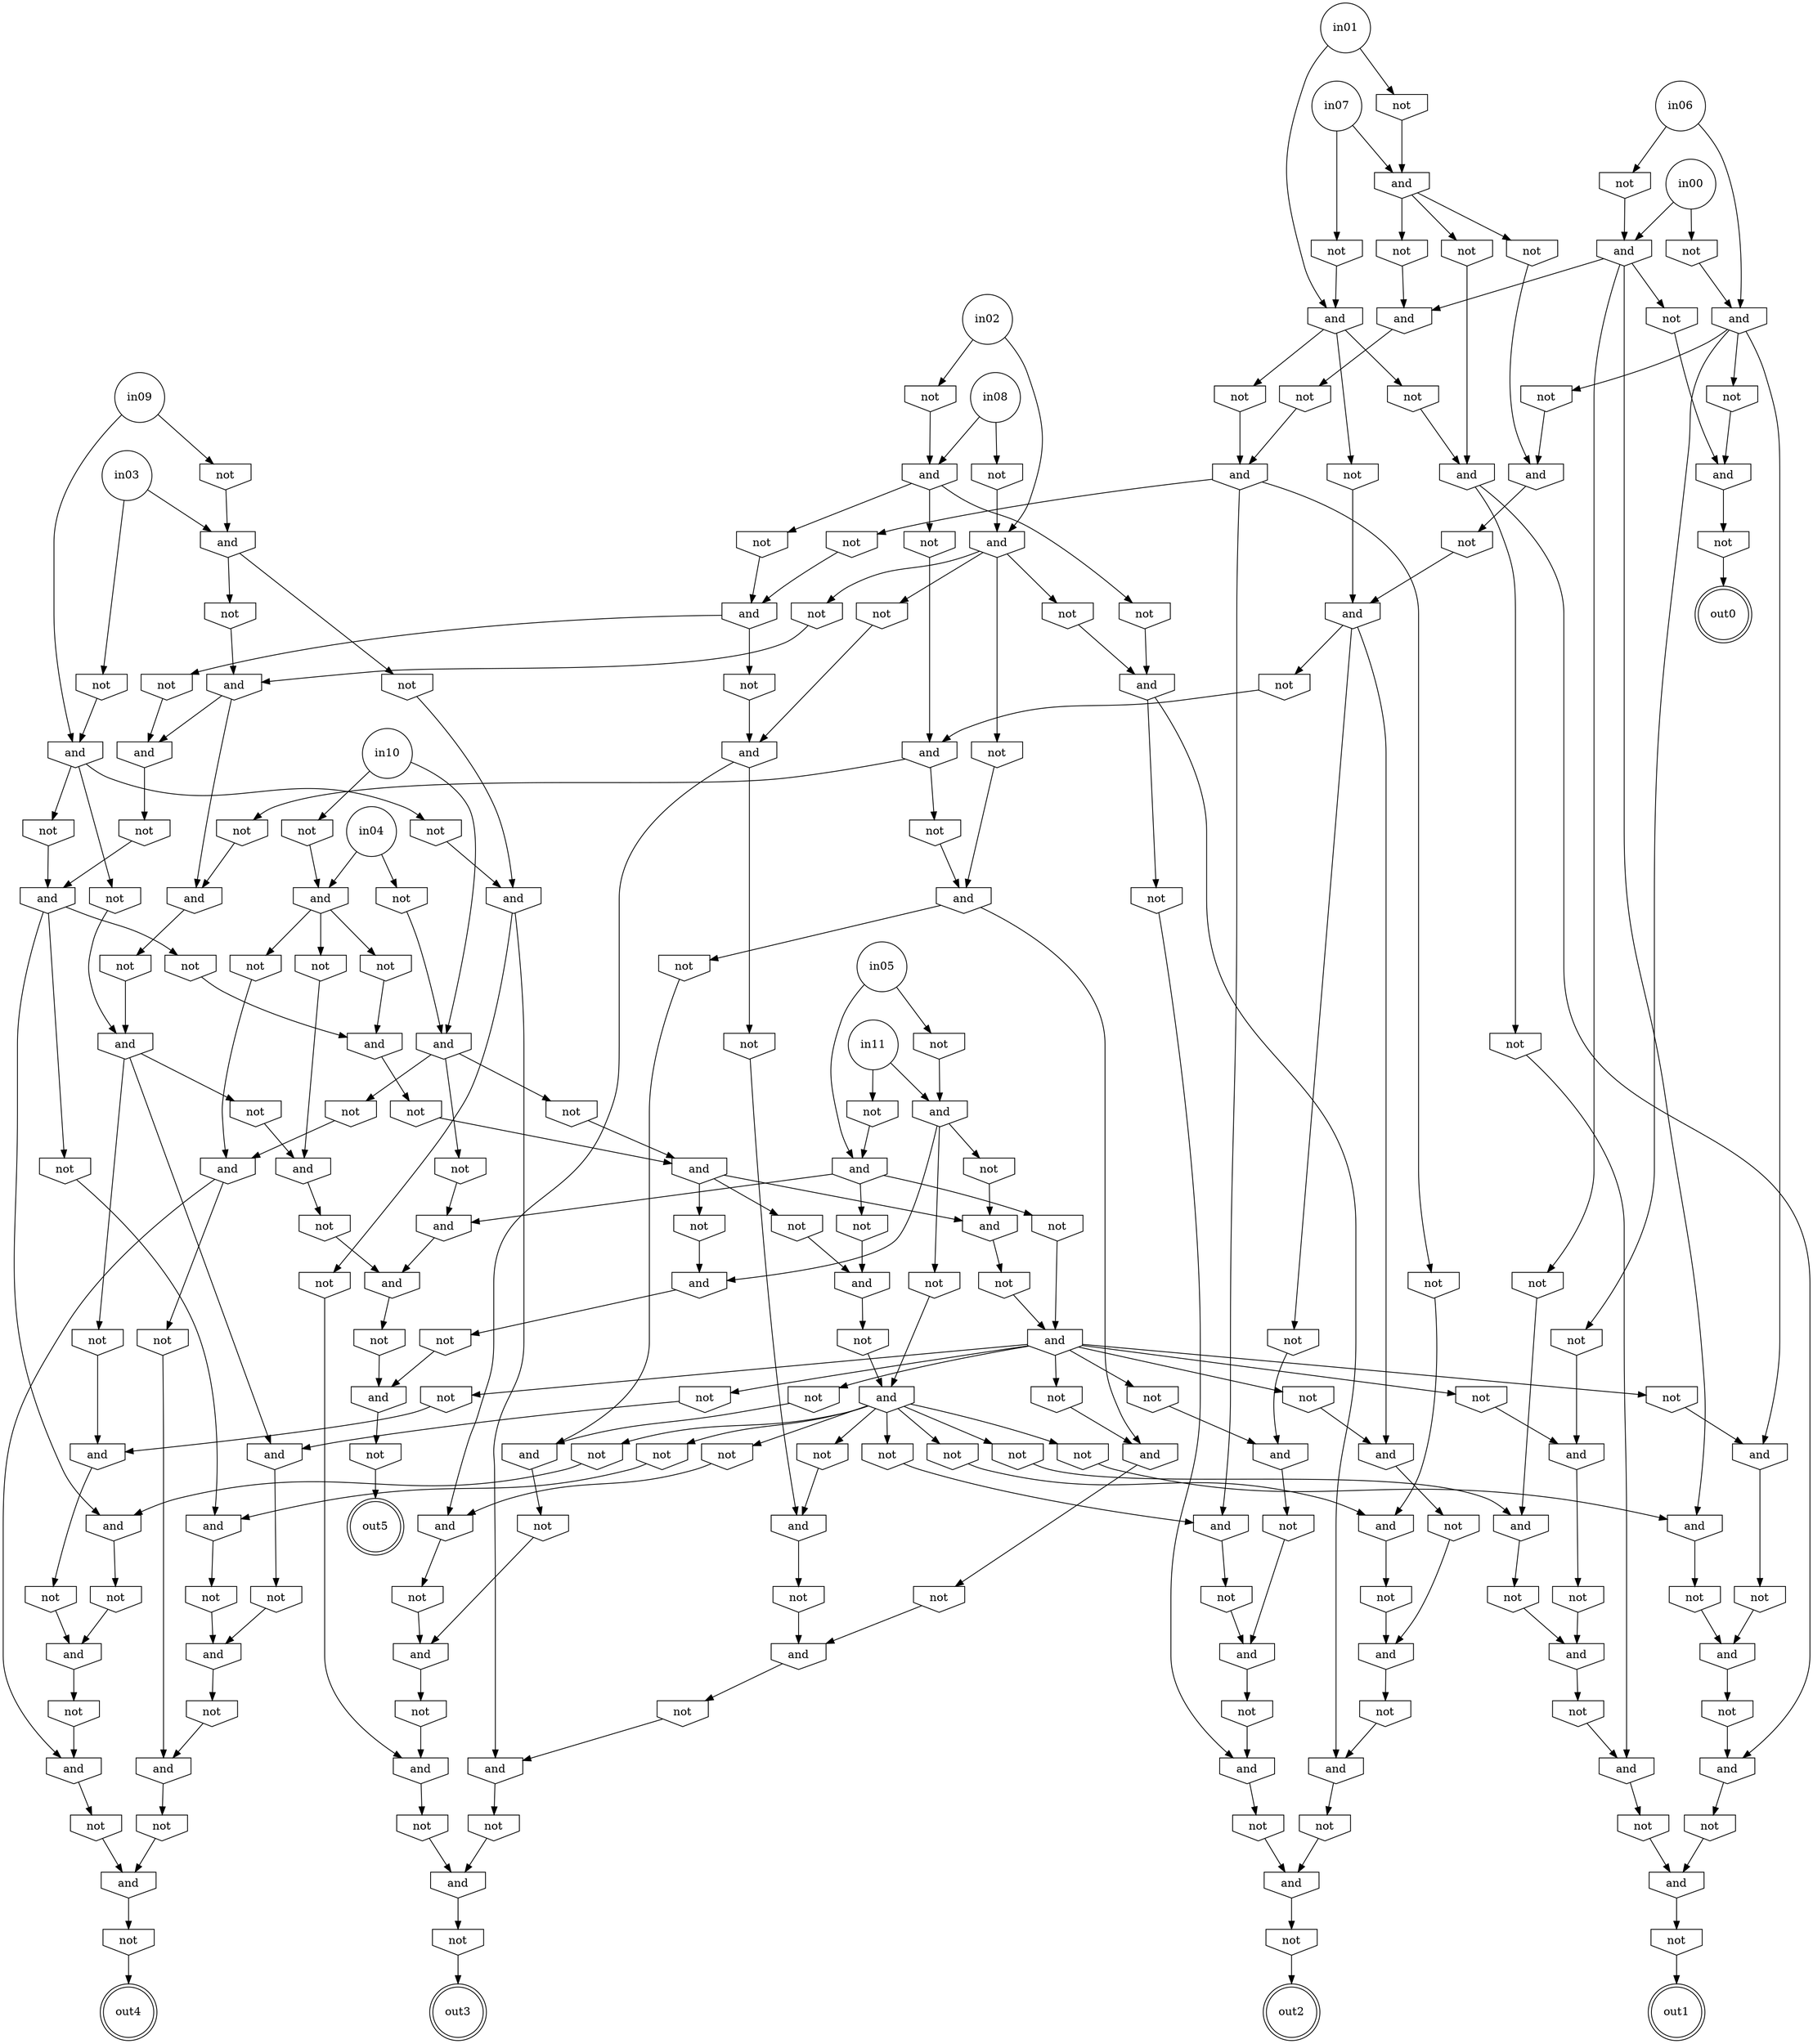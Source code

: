 strict digraph "" {
	node [label="\N"];
	in11	[label=in11,
		shape=circle];
	g18	[label=and,
		shape=invhouse];
	in11 -> g18;
	g0	[label=not,
		shape=invhouse];
	in11 -> g0;
	in10	[label=in10,
		shape=circle];
	g1	[label=not,
		shape=invhouse];
	in10 -> g1;
	g19	[label=and,
		shape=invhouse];
	in10 -> g19;
	in09	[label=in09,
		shape=circle];
	g2	[label=not,
		shape=invhouse];
	in09 -> g2;
	g20	[label=and,
		shape=invhouse];
	in09 -> g20;
	in08	[label=in08,
		shape=circle];
	g3	[label=not,
		shape=invhouse];
	in08 -> g3;
	g21	[label=and,
		shape=invhouse];
	in08 -> g21;
	in07	[label=in07,
		shape=circle];
	g4	[label=not,
		shape=invhouse];
	in07 -> g4;
	g22	[label=and,
		shape=invhouse];
	in07 -> g22;
	in06	[label=in06,
		shape=circle];
	g23	[label=and,
		shape=invhouse];
	in06 -> g23;
	g5	[label=not,
		shape=invhouse];
	in06 -> g5;
	in05	[label=in05,
		shape=circle];
	g12	[label=and,
		shape=invhouse];
	in05 -> g12;
	g6	[label=not,
		shape=invhouse];
	in05 -> g6;
	in04	[label=in04,
		shape=circle];
	g13	[label=and,
		shape=invhouse];
	in04 -> g13;
	g7	[label=not,
		shape=invhouse];
	in04 -> g7;
	in03	[label=in03,
		shape=circle];
	g14	[label=and,
		shape=invhouse];
	in03 -> g14;
	g8	[label=not,
		shape=invhouse];
	in03 -> g8;
	in02	[label=in02,
		shape=circle];
	g15	[label=and,
		shape=invhouse];
	in02 -> g15;
	g9	[label=not,
		shape=invhouse];
	in02 -> g9;
	in01	[label=in01,
		shape=circle];
	g16	[label=and,
		shape=invhouse];
	in01 -> g16;
	g10	[label=not,
		shape=invhouse];
	in01 -> g10;
	in00	[label=in00,
		shape=circle];
	g17	[label=and,
		shape=invhouse];
	in00 -> g17;
	g11	[label=not,
		shape=invhouse];
	in00 -> g11;
	g137	[label=and,
		shape=invhouse];
	g153	[label=not,
		shape=invhouse];
	g137 -> g153;
	g138	[label=and,
		shape=invhouse];
	g154	[label=not,
		shape=invhouse];
	g138 -> g154;
	g140	[label=and,
		shape=invhouse];
	g156	[label=not,
		shape=invhouse];
	g140 -> g156;
	g143	[label=and,
		shape=invhouse];
	g159	[label=not,
		shape=invhouse];
	g143 -> g159;
	g145	[label=and,
		shape=invhouse];
	g161	[label=not,
		shape=invhouse];
	g145 -> g161;
	g147	[label=and,
		shape=invhouse];
	g163	[label=not,
		shape=invhouse];
	g147 -> g163;
	g148	[label=and,
		shape=invhouse];
	g164	[label=not,
		shape=invhouse];
	g148 -> g164;
	g151	[label=not,
		shape=invhouse];
	g167	[label=and,
		shape=invhouse];
	g151 -> g167;
	g169	[label=and,
		shape=invhouse];
	g153 -> g169;
	g170	[label=and,
		shape=invhouse];
	g154 -> g170;
	g172	[label=and,
		shape=invhouse];
	g156 -> g172;
	g158	[label=not,
		shape=invhouse];
	g166	[label=and,
		shape=invhouse];
	g158 -> g166;
	g149	[label=and,
		shape=invhouse];
	g165	[label=not,
		shape=invhouse];
	g149 -> g165;
	g150	[label=not,
		shape=invhouse];
	g150 -> g166;
	g152	[label=not,
		shape=invhouse];
	g168	[label=and,
		shape=invhouse];
	g152 -> g168;
	g155	[label=not,
		shape=invhouse];
	g171	[label=and,
		shape=invhouse];
	g155 -> g171;
	g157	[label=not,
		shape=invhouse];
	g173	[label=and,
		shape=invhouse];
	g157 -> g173;
	g159 -> g167;
	g136	[label=and,
		shape=invhouse];
	g136 -> g152;
	g139	[label=and,
		shape=invhouse];
	g139 -> g155;
	g141	[label=and,
		shape=invhouse];
	g141 -> g157;
	g142	[label=and,
		shape=invhouse];
	g142 -> g158;
	g144	[label=and,
		shape=invhouse];
	g160	[label=not,
		shape=invhouse];
	g144 -> g160;
	g146	[label=and,
		shape=invhouse];
	g162	[label=not,
		shape=invhouse];
	g146 -> g162;
	g117	[label=not,
		shape=invhouse];
	g134	[label=and,
		shape=invhouse];
	g117 -> g134;
	g118	[label=not,
		shape=invhouse];
	g135	[label=and,
		shape=invhouse];
	g118 -> g135;
	g107	[label=and,
		shape=invhouse];
	g111	[label=not,
		shape=invhouse];
	g107 -> g111;
	g108	[label=not,
		shape=invhouse];
	g115	[label=and,
		shape=invhouse];
	g108 -> g115;
	g109	[label=and,
		shape=invhouse];
	g112	[label=not,
		shape=invhouse];
	g109 -> g112;
	g102	[label=not,
		shape=invhouse];
	g104	[label=and,
		shape=invhouse];
	g102 -> g104;
	g103	[label=and,
		shape=invhouse];
	g103 -> g107;
	g105	[label=not,
		shape=invhouse];
	g103 -> g105;
	g106	[label=not,
		shape=invhouse];
	g103 -> g106;
	g98	[label=not,
		shape=invhouse];
	g98 -> g135;
	g99	[label=and,
		shape=invhouse];
	g101	[label=not,
		shape=invhouse];
	g99 -> g101;
	g100	[label=and,
		shape=invhouse];
	g100 -> g102;
	g101 -> g103;
	g124	[label=not,
		shape=invhouse];
	g124 -> g141;
	g125	[label=not,
		shape=invhouse];
	out5	[label=out5,
		shape=doublecircle];
	g125 -> out5;
	g126	[label=not,
		shape=invhouse];
	g126 -> g142;
	g133	[label=not,
		shape=invhouse];
	g133 -> g149;
	g135 -> g151;
	g114	[label=and,
		shape=invhouse];
	g114 -> g117;
	g114 -> g118;
	g114 -> g124;
	g121	[label=not,
		shape=invhouse];
	g114 -> g121;
	g122	[label=not,
		shape=invhouse];
	g114 -> g122;
	g123	[label=not,
		shape=invhouse];
	g114 -> g123;
	g120	[label=not,
		shape=invhouse];
	g114 -> g120;
	g119	[label=not,
		shape=invhouse];
	g114 -> g119;
	g115 -> g125;
	g110	[label=and,
		shape=invhouse];
	g113	[label=not,
		shape=invhouse];
	g110 -> g113;
	g111 -> g114;
	g112 -> g115;
	g104 -> g108;
	g105 -> g109;
	g106 -> g110;
	g93	[label=and,
		shape=invhouse];
	g93 -> g143;
	g95	[label=not,
		shape=invhouse];
	g93 -> g95;
	g96	[label=not,
		shape=invhouse];
	g93 -> g96;
	g94	[label=and,
		shape=invhouse];
	g94 -> g98;
	g94 -> g134;
	g97	[label=not,
		shape=invhouse];
	g94 -> g97;
	g95 -> g142;
	g121 -> g138;
	g122 -> g139;
	g123 -> g140;
	g128	[label=not,
		shape=invhouse];
	g128 -> g144;
	g130	[label=not,
		shape=invhouse];
	g130 -> g146;
	g131	[label=not,
		shape=invhouse];
	g131 -> g147;
	g203	[label=not,
		shape=invhouse];
	out3	[label=out3,
		shape=doublecircle];
	g203 -> out3;
	g116	[label=and,
		shape=invhouse];
	g116 -> g126;
	g116 -> g133;
	g116 -> g128;
	g116 -> g130;
	g116 -> g131;
	g127	[label=not,
		shape=invhouse];
	g116 -> g127;
	g129	[label=not,
		shape=invhouse];
	g116 -> g129;
	g132	[label=not,
		shape=invhouse];
	g116 -> g132;
	g177	[label=not,
		shape=invhouse];
	g169 -> g177;
	g179	[label=not,
		shape=invhouse];
	g187	[label=and,
		shape=invhouse];
	g179 -> g187;
	g188	[label=and,
		shape=invhouse];
	g196	[label=not,
		shape=invhouse];
	g188 -> g196;
	g134 -> g150;
	g204	[label=not,
		shape=invhouse];
	out2	[label=out2,
		shape=doublecircle];
	g204 -> out2;
	g195	[label=not,
		shape=invhouse];
	g187 -> g195;
	g205	[label=not,
		shape=invhouse];
	out1	[label=out1,
		shape=doublecircle];
	g205 -> out1;
	g18 -> g109;
	g40	[label=not,
		shape=invhouse];
	g18 -> g40;
	g41	[label=not,
		shape=invhouse];
	g18 -> g41;
	g36	[label=not,
		shape=invhouse];
	g73	[label=and,
		shape=invhouse];
	g36 -> g73;
	g51	[label=not,
		shape=invhouse];
	g64	[label=and,
		shape=invhouse];
	g51 -> g64;
	g92	[label=not,
		shape=invhouse];
	g92 -> g137;
	g120 -> g137;
	g49	[label=not,
		shape=invhouse];
	g61	[label=and,
		shape=invhouse];
	g49 -> g61;
	g127 -> g143;
	g202	[label=not,
		shape=invhouse];
	out4	[label=out4,
		shape=doublecircle];
	g202 -> out4;
	g186	[label=and,
		shape=invhouse];
	g194	[label=not,
		shape=invhouse];
	g186 -> g194;
	out0	[label=out0,
		shape=doublecircle];
	g89	[label=not,
		shape=invhouse];
	g89 -> g144;
	g91	[label=not,
		shape=invhouse];
	g91 -> g94;
	g46	[label=not,
		shape=invhouse];
	g60	[label=and,
		shape=invhouse];
	g46 -> g60;
	g48	[label=not,
		shape=invhouse];
	g80	[label=and,
		shape=invhouse];
	g48 -> g80;
	g201	[label=and,
		shape=invhouse];
	g201 -> g205;
	g185	[label=and,
		shape=invhouse];
	g177 -> g185;
	g87	[label=and,
		shape=invhouse];
	g87 -> g91;
	g88	[label=and,
		shape=invhouse];
	g88 -> g136;
	g88 -> g92;
	g30	[label=not,
		shape=invhouse];
	g57	[label=and,
		shape=invhouse];
	g30 -> g57;
	g31	[label=not,
		shape=invhouse];
	g31 -> g88;
	g178	[label=not,
		shape=invhouse];
	g178 -> g186;
	g97 -> g100;
	g96 -> g99;
	g176	[label=not,
		shape=invhouse];
	g184	[label=and,
		shape=invhouse];
	g176 -> g184;
	g33	[label=not,
		shape=invhouse];
	g33 -> g61;
	g86	[label=and,
		shape=invhouse];
	g90	[label=not,
		shape=invhouse];
	g86 -> g90;
	g16 -> g36;
	g35	[label=not,
		shape=invhouse];
	g16 -> g35;
	g37	[label=not,
		shape=invhouse];
	g16 -> g37;
	g29	[label=not,
		shape=invhouse];
	g29 -> g60;
	g200	[label=and,
		shape=invhouse];
	g200 -> g204;
	g168 -> g176;
	g83	[label=not,
		shape=invhouse];
	g83 -> g87;
	g85	[label=and,
		shape=invhouse];
	g85 -> g145;
	g85 -> g89;
	g28	[label=not,
		shape=invhouse];
	g13 -> g28;
	g27	[label=not,
		shape=invhouse];
	g13 -> g27;
	g26	[label=not,
		shape=invhouse];
	g13 -> g26;
	g15 -> g31;
	g15 -> g33;
	g34	[label=not,
		shape=invhouse];
	g15 -> g34;
	g32	[label=not,
		shape=invhouse];
	g15 -> g32;
	g199	[label=and,
		shape=invhouse];
	g199 -> g203;
	g161 -> g169;
	g82	[label=not,
		shape=invhouse];
	g82 -> g86;
	g3 -> g15;
	g198	[label=and,
		shape=invhouse];
	g198 -> g202;
	g2 -> g14;
	g79	[label=and,
		shape=invhouse];
	g79 -> g82;
	g81	[label=not,
		shape=invhouse];
	g79 -> g81;
	g80 -> g83;
	g84	[label=not,
		shape=invhouse];
	g80 -> g84;
	g81 -> g85;
	g1 -> g13;
	g113 -> g116;
	g195 -> g200;
	g78	[label=not,
		shape=invhouse];
	g78 -> g139;
	g4 -> g16;
	g68	[label=not,
		shape=invhouse];
	g68 -> g187;
	g197	[label=not,
		shape=invhouse];
	g197 -> g201;
	g160 -> g168;
	g194 -> g200;
	g70	[label=not,
		shape=invhouse];
	g189	[label=and,
		shape=invhouse];
	g70 -> g189;
	g71	[label=not,
		shape=invhouse];
	g74	[label=and,
		shape=invhouse];
	g71 -> g74;
	g72	[label=not,
		shape=invhouse];
	g72 -> out0;
	g73 -> g147;
	g75	[label=not,
		shape=invhouse];
	g73 -> g75;
	g76	[label=not,
		shape=invhouse];
	g73 -> g76;
	g74 -> g138;
	g74 -> g78;
	g77	[label=not,
		shape=invhouse];
	g74 -> g77;
	g75 -> g146;
	g76 -> g79;
	g77 -> g80;
	g0 -> g12;
	g67	[label=not,
		shape=invhouse];
	g60 -> g67;
	g60 -> g184;
	g61 -> g186;
	g61 -> g68;
	g62	[label=and,
		shape=invhouse];
	g69	[label=not,
		shape=invhouse];
	g62 -> g69;
	g63	[label=and,
		shape=invhouse];
	g63 -> g188;
	g63 -> g70;
	g64 -> g71;
	g65	[label=and,
		shape=invhouse];
	g65 -> g72;
	g66	[label=not,
		shape=invhouse];
	g182	[label=and,
		shape=invhouse];
	g66 -> g182;
	g67 -> g185;
	g14 -> g30;
	g14 -> g29;
	g175	[label=not,
		shape=invhouse];
	g167 -> g175;
	g28 -> g99;
	g183	[label=and,
		shape=invhouse];
	g175 -> g183;
	g47	[label=not,
		shape=invhouse];
	g47 -> g93;
	g193	[label=not,
		shape=invhouse];
	g185 -> g193;
	g129 -> g145;
	g196 -> g201;
	g165 -> g173;
	g84 -> g88;
	g180	[label=not,
		shape=invhouse];
	g172 -> g180;
	g34 -> g57;
	g190	[label=not,
		shape=invhouse];
	g182 -> g190;
	g90 -> g93;
	g132 -> g148;
	g193 -> g199;
	g9 -> g21;
	g24	[label=not,
		shape=invhouse];
	g12 -> g24;
	g58	[label=and,
		shape=invhouse];
	g12 -> g58;
	g25	[label=not,
		shape=invhouse];
	g12 -> g25;
	g23 -> g140;
	g55	[label=not,
		shape=invhouse];
	g23 -> g55;
	g56	[label=not,
		shape=invhouse];
	g23 -> g56;
	g54	[label=not,
		shape=invhouse];
	g23 -> g54;
	g59	[label=and,
		shape=invhouse];
	g27 -> g59;
	g40 -> g116;
	g45	[label=not,
		shape=invhouse];
	g45 -> g94;
	g55 -> g141;
	g69 -> g73;
	g8 -> g20;
	g17 -> g148;
	g17 -> g62;
	g39	[label=not,
		shape=invhouse];
	g17 -> g39;
	g38	[label=not,
		shape=invhouse];
	g17 -> g38;
	g24 -> g110;
	g32 -> g85;
	g41 -> g107;
	g44	[label=not,
		shape=invhouse];
	g44 -> g103;
	g56 -> g65;
	g59 -> g66;
	g59 -> g183;
	g164 -> g172;
	g174	[label=not,
		shape=invhouse];
	g166 -> g174;
	g171 -> g179;
	g174 -> g182;
	g181	[label=not,
		shape=invhouse];
	g181 -> g189;
	g192	[label=not,
		shape=invhouse];
	g184 -> g192;
	g190 -> g198;
	g192 -> g199;
	g7 -> g19;
	g11 -> g23;
	g22 -> g51;
	g53	[label=not,
		shape=invhouse];
	g22 -> g53;
	g52	[label=not,
		shape=invhouse];
	g22 -> g52;
	g26 -> g100;
	g39 -> g65;
	g43	[label=not,
		shape=invhouse];
	g43 -> g59;
	g54 -> g64;
	g58 -> g104;
	g163 -> g171;
	g19 -> g44;
	g19 -> g43;
	g42	[label=not,
		shape=invhouse];
	g19 -> g42;
	g35 -> g74;
	g173 -> g181;
	g50	[label=not,
		shape=invhouse];
	g50 -> g79;
	g191	[label=not,
		shape=invhouse];
	g183 -> g191;
	g119 -> g136;
	g191 -> g198;
	g6 -> g18;
	g10 -> g22;
	g21 -> g49;
	g21 -> g48;
	g21 -> g50;
	g25 -> g114;
	g38 -> g149;
	g42 -> g58;
	g53 -> g63;
	g57 -> g87;
	g57 -> g86;
	g162 -> g170;
	g170 -> g178;
	g180 -> g188;
	g189 -> g197;
	g5 -> g17;
	g20 -> g46;
	g20 -> g47;
	g20 -> g45;
	g37 -> g63;
	g52 -> g62;
}
